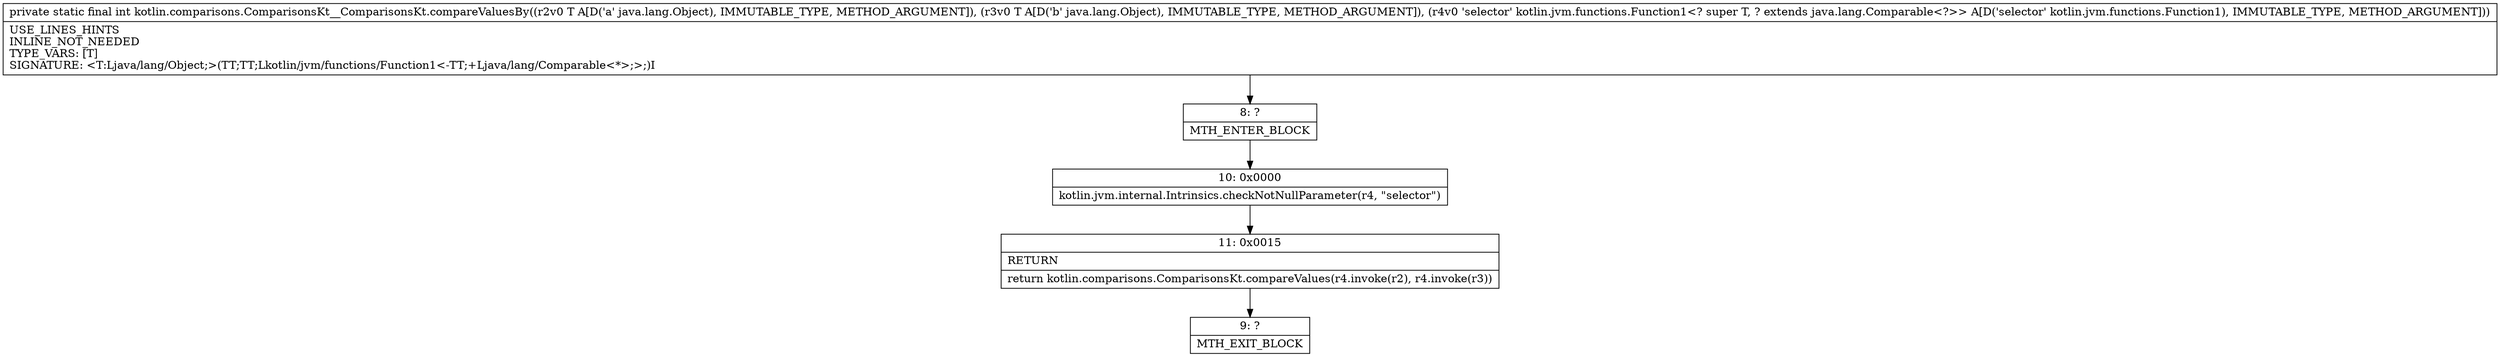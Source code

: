 digraph "CFG forkotlin.comparisons.ComparisonsKt__ComparisonsKt.compareValuesBy(Ljava\/lang\/Object;Ljava\/lang\/Object;Lkotlin\/jvm\/functions\/Function1;)I" {
Node_8 [shape=record,label="{8\:\ ?|MTH_ENTER_BLOCK\l}"];
Node_10 [shape=record,label="{10\:\ 0x0000|kotlin.jvm.internal.Intrinsics.checkNotNullParameter(r4, \"selector\")\l}"];
Node_11 [shape=record,label="{11\:\ 0x0015|RETURN\l|return kotlin.comparisons.ComparisonsKt.compareValues(r4.invoke(r2), r4.invoke(r3))\l}"];
Node_9 [shape=record,label="{9\:\ ?|MTH_EXIT_BLOCK\l}"];
MethodNode[shape=record,label="{private static final int kotlin.comparisons.ComparisonsKt__ComparisonsKt.compareValuesBy((r2v0 T A[D('a' java.lang.Object), IMMUTABLE_TYPE, METHOD_ARGUMENT]), (r3v0 T A[D('b' java.lang.Object), IMMUTABLE_TYPE, METHOD_ARGUMENT]), (r4v0 'selector' kotlin.jvm.functions.Function1\<? super T, ? extends java.lang.Comparable\<?\>\> A[D('selector' kotlin.jvm.functions.Function1), IMMUTABLE_TYPE, METHOD_ARGUMENT]))  | USE_LINES_HINTS\lINLINE_NOT_NEEDED\lTYPE_VARS: [T]\lSIGNATURE: \<T:Ljava\/lang\/Object;\>(TT;TT;Lkotlin\/jvm\/functions\/Function1\<\-TT;+Ljava\/lang\/Comparable\<*\>;\>;)I\l}"];
MethodNode -> Node_8;Node_8 -> Node_10;
Node_10 -> Node_11;
Node_11 -> Node_9;
}

